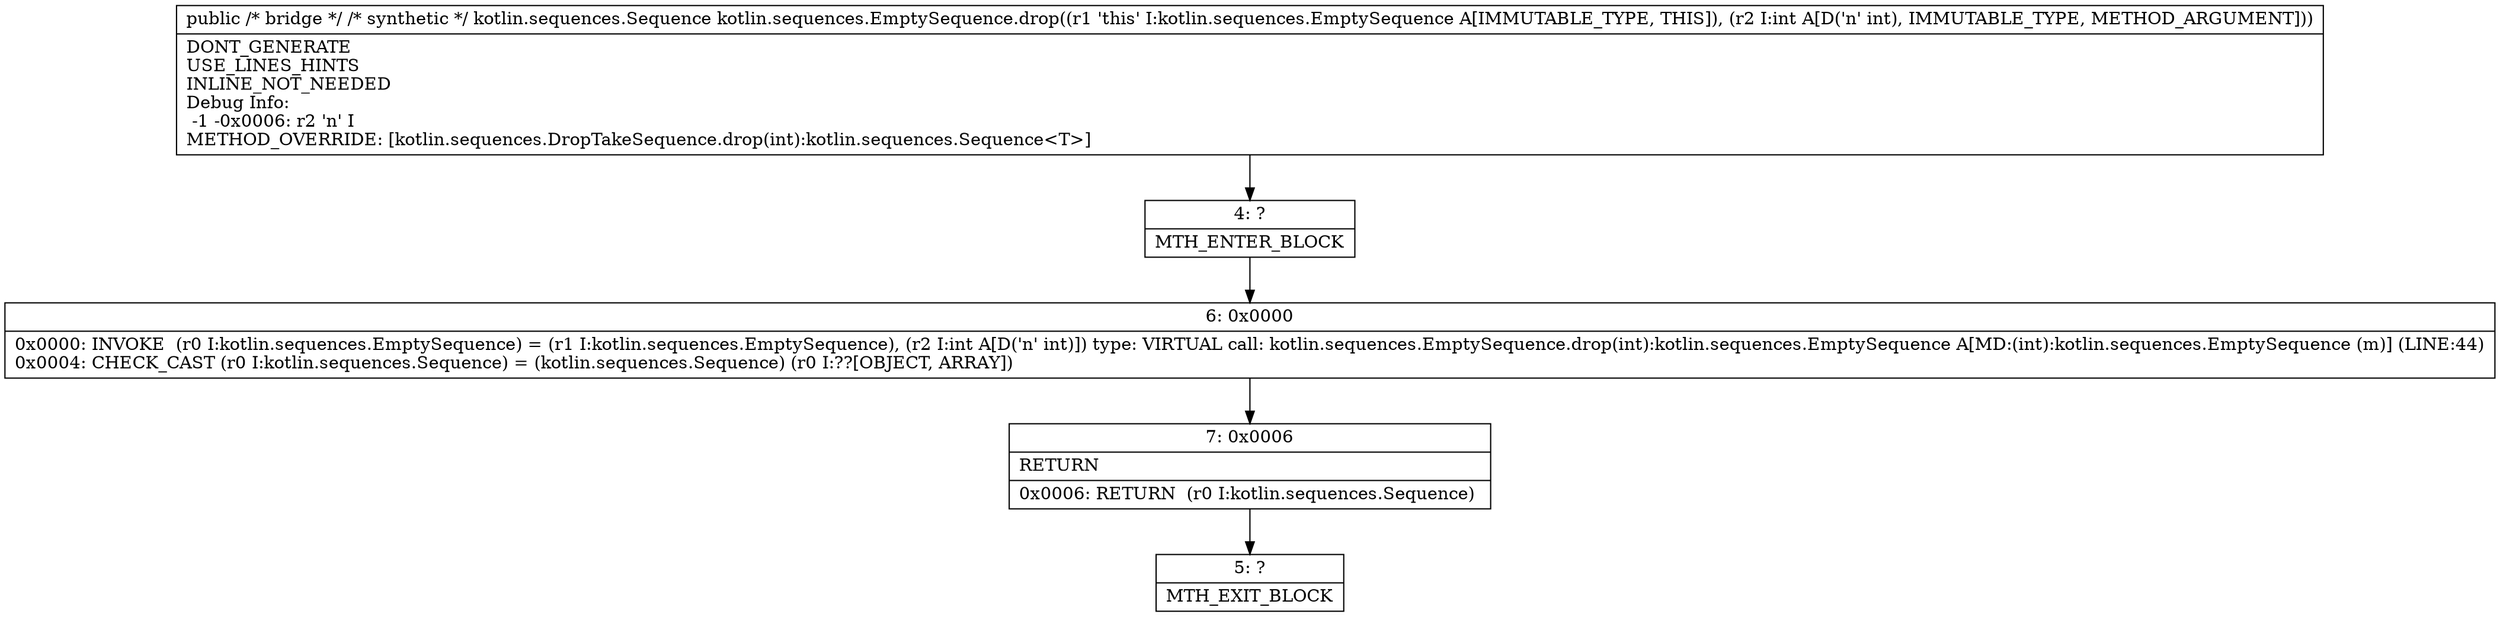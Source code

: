 digraph "CFG forkotlin.sequences.EmptySequence.drop(I)Lkotlin\/sequences\/Sequence;" {
Node_4 [shape=record,label="{4\:\ ?|MTH_ENTER_BLOCK\l}"];
Node_6 [shape=record,label="{6\:\ 0x0000|0x0000: INVOKE  (r0 I:kotlin.sequences.EmptySequence) = (r1 I:kotlin.sequences.EmptySequence), (r2 I:int A[D('n' int)]) type: VIRTUAL call: kotlin.sequences.EmptySequence.drop(int):kotlin.sequences.EmptySequence A[MD:(int):kotlin.sequences.EmptySequence (m)] (LINE:44)\l0x0004: CHECK_CAST (r0 I:kotlin.sequences.Sequence) = (kotlin.sequences.Sequence) (r0 I:??[OBJECT, ARRAY]) \l}"];
Node_7 [shape=record,label="{7\:\ 0x0006|RETURN\l|0x0006: RETURN  (r0 I:kotlin.sequences.Sequence) \l}"];
Node_5 [shape=record,label="{5\:\ ?|MTH_EXIT_BLOCK\l}"];
MethodNode[shape=record,label="{public \/* bridge *\/ \/* synthetic *\/ kotlin.sequences.Sequence kotlin.sequences.EmptySequence.drop((r1 'this' I:kotlin.sequences.EmptySequence A[IMMUTABLE_TYPE, THIS]), (r2 I:int A[D('n' int), IMMUTABLE_TYPE, METHOD_ARGUMENT]))  | DONT_GENERATE\lUSE_LINES_HINTS\lINLINE_NOT_NEEDED\lDebug Info:\l  \-1 \-0x0006: r2 'n' I\lMETHOD_OVERRIDE: [kotlin.sequences.DropTakeSequence.drop(int):kotlin.sequences.Sequence\<T\>]\l}"];
MethodNode -> Node_4;Node_4 -> Node_6;
Node_6 -> Node_7;
Node_7 -> Node_5;
}

